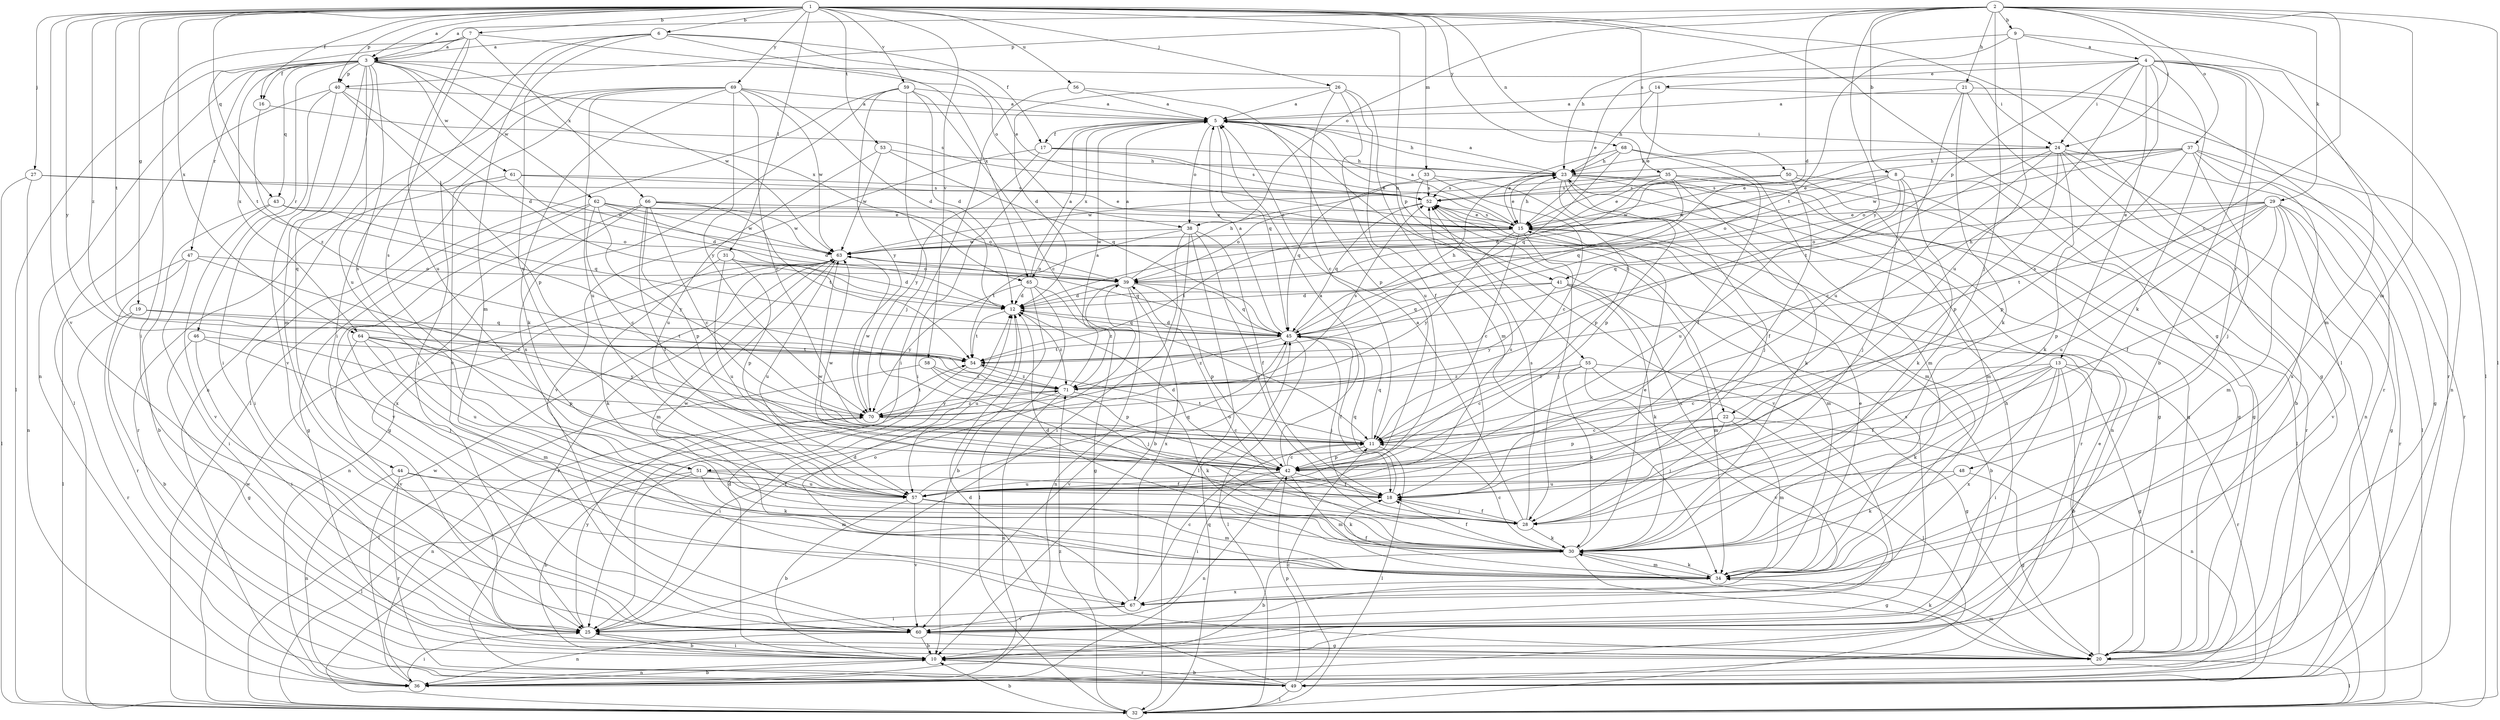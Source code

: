 strict digraph  {
	1 -> 3 [label=a];
	2 -> 3 [label=a];
	6 -> 3 [label=a];
	7 -> 3 [label=a];
	9 -> 4 [label=a];
	14 -> 5 [label=a];
	15 -> 5 [label=a];
	21 -> 5 [label=a];
	23 -> 5 [label=a];
	26 -> 5 [label=a];
	28 -> 5 [label=a];
	39 -> 5 [label=a];
	40 -> 5 [label=a];
	42 -> 5 [label=a];
	45 -> 5 [label=a];
	56 -> 5 [label=a];
	59 -> 5 [label=a];
	65 -> 5 [label=a];
	69 -> 5 [label=a];
	71 -> 5 [label=a];
	1 -> 6 [label=b];
	1 -> 7 [label=b];
	2 -> 8 [label=b];
	2 -> 9 [label=b];
	4 -> 10 [label=b];
	13 -> 10 [label=b];
	19 -> 10 [label=b];
	24 -> 10 [label=b];
	25 -> 10 [label=b];
	30 -> 10 [label=b];
	32 -> 10 [label=b];
	36 -> 10 [label=b];
	38 -> 10 [label=b];
	41 -> 10 [label=b];
	43 -> 10 [label=b];
	49 -> 10 [label=b];
	51 -> 10 [label=b];
	57 -> 10 [label=b];
	60 -> 10 [label=b];
	65 -> 10 [label=b];
	2 -> 11 [label=c];
	13 -> 11 [label=c];
	15 -> 11 [label=c];
	22 -> 11 [label=c];
	24 -> 11 [label=c];
	26 -> 11 [label=c];
	30 -> 11 [label=c];
	33 -> 11 [label=c];
	42 -> 11 [label=c];
	47 -> 11 [label=c];
	49 -> 11 [label=c];
	55 -> 11 [label=c];
	59 -> 11 [label=c];
	62 -> 11 [label=c];
	66 -> 11 [label=c];
	67 -> 11 [label=c];
	69 -> 11 [label=c];
	70 -> 11 [label=c];
	2 -> 12 [label=d];
	10 -> 12 [label=d];
	26 -> 12 [label=d];
	30 -> 12 [label=d];
	31 -> 12 [label=d];
	35 -> 12 [label=d];
	39 -> 12 [label=d];
	40 -> 12 [label=d];
	41 -> 12 [label=d];
	42 -> 12 [label=d];
	45 -> 12 [label=d];
	49 -> 12 [label=d];
	59 -> 12 [label=d];
	61 -> 12 [label=d];
	62 -> 12 [label=d];
	65 -> 12 [label=d];
	67 -> 12 [label=d];
	69 -> 12 [label=d];
	4 -> 13 [label=e];
	4 -> 14 [label=e];
	4 -> 15 [label=e];
	6 -> 15 [label=e];
	14 -> 15 [label=e];
	17 -> 15 [label=e];
	20 -> 15 [label=e];
	23 -> 15 [label=e];
	24 -> 15 [label=e];
	29 -> 15 [label=e];
	30 -> 15 [label=e];
	34 -> 15 [label=e];
	37 -> 15 [label=e];
	43 -> 15 [label=e];
	50 -> 15 [label=e];
	52 -> 15 [label=e];
	61 -> 15 [label=e];
	62 -> 15 [label=e];
	66 -> 15 [label=e];
	68 -> 15 [label=e];
	1 -> 16 [label=f];
	3 -> 16 [label=f];
	5 -> 17 [label=f];
	6 -> 17 [label=f];
	13 -> 18 [label=f];
	26 -> 18 [label=f];
	28 -> 18 [label=f];
	29 -> 18 [label=f];
	30 -> 18 [label=f];
	34 -> 18 [label=f];
	38 -> 18 [label=f];
	42 -> 18 [label=f];
	44 -> 18 [label=f];
	45 -> 18 [label=f];
	50 -> 18 [label=f];
	51 -> 18 [label=f];
	66 -> 18 [label=f];
	68 -> 18 [label=f];
	1 -> 19 [label=g];
	1 -> 20 [label=g];
	8 -> 20 [label=g];
	13 -> 20 [label=g];
	21 -> 20 [label=g];
	23 -> 20 [label=g];
	29 -> 20 [label=g];
	30 -> 20 [label=g];
	35 -> 20 [label=g];
	37 -> 20 [label=g];
	46 -> 20 [label=g];
	48 -> 20 [label=g];
	50 -> 20 [label=g];
	55 -> 20 [label=g];
	60 -> 20 [label=g];
	62 -> 20 [label=g];
	65 -> 20 [label=g];
	66 -> 20 [label=g];
	2 -> 21 [label=h];
	4 -> 22 [label=h];
	5 -> 22 [label=h];
	5 -> 23 [label=h];
	9 -> 23 [label=h];
	14 -> 23 [label=h];
	15 -> 23 [label=h];
	17 -> 23 [label=h];
	24 -> 23 [label=h];
	37 -> 23 [label=h];
	39 -> 23 [label=h];
	45 -> 23 [label=h];
	53 -> 23 [label=h];
	60 -> 23 [label=h];
	68 -> 23 [label=h];
	2 -> 24 [label=i];
	3 -> 24 [label=i];
	4 -> 24 [label=i];
	5 -> 24 [label=i];
	5 -> 25 [label=i];
	6 -> 25 [label=i];
	7 -> 25 [label=i];
	10 -> 25 [label=i];
	13 -> 25 [label=i];
	36 -> 25 [label=i];
	38 -> 25 [label=i];
	40 -> 25 [label=i];
	42 -> 25 [label=i];
	46 -> 25 [label=i];
	47 -> 25 [label=i];
	56 -> 25 [label=i];
	61 -> 25 [label=i];
	67 -> 25 [label=i];
	69 -> 25 [label=i];
	71 -> 25 [label=i];
	1 -> 26 [label=j];
	1 -> 27 [label=j];
	2 -> 28 [label=j];
	8 -> 28 [label=j];
	15 -> 28 [label=j];
	18 -> 28 [label=j];
	22 -> 28 [label=j];
	23 -> 28 [label=j];
	37 -> 28 [label=j];
	38 -> 28 [label=j];
	45 -> 28 [label=j];
	46 -> 28 [label=j];
	58 -> 28 [label=j];
	59 -> 28 [label=j];
	2 -> 29 [label=k];
	4 -> 30 [label=k];
	8 -> 30 [label=k];
	13 -> 30 [label=k];
	20 -> 30 [label=k];
	21 -> 30 [label=k];
	23 -> 30 [label=k];
	24 -> 30 [label=k];
	28 -> 30 [label=k];
	31 -> 30 [label=k];
	34 -> 30 [label=k];
	41 -> 30 [label=k];
	48 -> 30 [label=k];
	51 -> 30 [label=k];
	55 -> 30 [label=k];
	57 -> 30 [label=k];
	69 -> 30 [label=k];
	71 -> 30 [label=k];
	1 -> 31 [label=l];
	1 -> 32 [label=l];
	2 -> 32 [label=l];
	3 -> 32 [label=l];
	9 -> 32 [label=l];
	11 -> 32 [label=l];
	20 -> 32 [label=l];
	23 -> 32 [label=l];
	24 -> 32 [label=l];
	27 -> 32 [label=l];
	38 -> 32 [label=l];
	40 -> 32 [label=l];
	45 -> 32 [label=l];
	47 -> 32 [label=l];
	49 -> 32 [label=l];
	51 -> 32 [label=l];
	54 -> 32 [label=l];
	55 -> 32 [label=l];
	58 -> 32 [label=l];
	59 -> 32 [label=l];
	65 -> 32 [label=l];
	1 -> 33 [label=m];
	2 -> 34 [label=m];
	3 -> 34 [label=m];
	4 -> 34 [label=m];
	6 -> 34 [label=m];
	15 -> 34 [label=m];
	20 -> 34 [label=m];
	22 -> 34 [label=m];
	26 -> 34 [label=m];
	29 -> 34 [label=m];
	30 -> 34 [label=m];
	35 -> 34 [label=m];
	41 -> 34 [label=m];
	42 -> 34 [label=m];
	44 -> 34 [label=m];
	50 -> 34 [label=m];
	57 -> 34 [label=m];
	63 -> 34 [label=m];
	64 -> 34 [label=m];
	68 -> 34 [label=m];
	1 -> 35 [label=n];
	3 -> 36 [label=n];
	10 -> 36 [label=n];
	14 -> 36 [label=n];
	22 -> 36 [label=n];
	23 -> 36 [label=n];
	24 -> 36 [label=n];
	27 -> 36 [label=n];
	39 -> 36 [label=n];
	42 -> 36 [label=n];
	44 -> 36 [label=n];
	60 -> 36 [label=n];
	63 -> 36 [label=n];
	69 -> 36 [label=n];
	70 -> 36 [label=n];
	71 -> 36 [label=n];
	2 -> 37 [label=o];
	2 -> 38 [label=o];
	5 -> 38 [label=o];
	7 -> 38 [label=o];
	8 -> 39 [label=o];
	25 -> 39 [label=o];
	29 -> 39 [label=o];
	30 -> 39 [label=o];
	31 -> 39 [label=o];
	37 -> 39 [label=o];
	43 -> 39 [label=o];
	47 -> 39 [label=o];
	52 -> 39 [label=o];
	62 -> 39 [label=o];
	63 -> 39 [label=o];
	1 -> 40 [label=p];
	2 -> 40 [label=p];
	3 -> 40 [label=p];
	4 -> 41 [label=p];
	5 -> 41 [label=p];
	11 -> 42 [label=p];
	22 -> 42 [label=p];
	23 -> 42 [label=p];
	24 -> 42 [label=p];
	29 -> 42 [label=p];
	31 -> 42 [label=p];
	33 -> 42 [label=p];
	37 -> 42 [label=p];
	39 -> 42 [label=p];
	40 -> 42 [label=p];
	49 -> 42 [label=p];
	56 -> 42 [label=p];
	58 -> 42 [label=p];
	64 -> 42 [label=p];
	66 -> 42 [label=p];
	1 -> 43 [label=q];
	3 -> 43 [label=q];
	3 -> 44 [label=q];
	5 -> 45 [label=q];
	11 -> 45 [label=q];
	12 -> 45 [label=q];
	18 -> 45 [label=q];
	19 -> 45 [label=q];
	29 -> 45 [label=q];
	32 -> 45 [label=q];
	33 -> 45 [label=q];
	35 -> 45 [label=q];
	39 -> 45 [label=q];
	41 -> 45 [label=q];
	43 -> 45 [label=q];
	52 -> 45 [label=q];
	53 -> 45 [label=q];
	57 -> 45 [label=q];
	63 -> 45 [label=q];
	68 -> 45 [label=q];
	3 -> 46 [label=r];
	3 -> 47 [label=r];
	4 -> 48 [label=r];
	4 -> 49 [label=r];
	10 -> 49 [label=r];
	13 -> 49 [label=r];
	19 -> 49 [label=r];
	21 -> 49 [label=r];
	29 -> 49 [label=r];
	35 -> 49 [label=r];
	37 -> 49 [label=r];
	44 -> 49 [label=r];
	47 -> 49 [label=r];
	52 -> 49 [label=r];
	61 -> 49 [label=r];
	63 -> 49 [label=r];
	1 -> 50 [label=s];
	3 -> 51 [label=s];
	4 -> 51 [label=s];
	7 -> 51 [label=s];
	8 -> 52 [label=s];
	15 -> 52 [label=s];
	16 -> 52 [label=s];
	17 -> 52 [label=s];
	23 -> 52 [label=s];
	27 -> 52 [label=s];
	28 -> 52 [label=s];
	33 -> 52 [label=s];
	35 -> 52 [label=s];
	50 -> 52 [label=s];
	57 -> 52 [label=s];
	60 -> 52 [label=s];
	61 -> 52 [label=s];
	67 -> 52 [label=s];
	71 -> 52 [label=s];
	1 -> 53 [label=t];
	1 -> 54 [label=t];
	7 -> 54 [label=t];
	9 -> 54 [label=t];
	11 -> 54 [label=t];
	12 -> 54 [label=t];
	15 -> 54 [label=t];
	19 -> 54 [label=t];
	24 -> 54 [label=t];
	29 -> 54 [label=t];
	38 -> 54 [label=t];
	45 -> 54 [label=t];
	46 -> 54 [label=t];
	64 -> 54 [label=t];
	66 -> 54 [label=t];
	70 -> 54 [label=t];
	1 -> 55 [label=u];
	1 -> 56 [label=u];
	3 -> 57 [label=u];
	6 -> 57 [label=u];
	7 -> 57 [label=u];
	8 -> 57 [label=u];
	9 -> 57 [label=u];
	12 -> 57 [label=u];
	21 -> 57 [label=u];
	26 -> 57 [label=u];
	29 -> 57 [label=u];
	31 -> 57 [label=u];
	42 -> 57 [label=u];
	48 -> 57 [label=u];
	51 -> 57 [label=u];
	53 -> 57 [label=u];
	63 -> 57 [label=u];
	64 -> 57 [label=u];
	69 -> 57 [label=u];
	1 -> 58 [label=v];
	1 -> 59 [label=v];
	1 -> 60 [label=v];
	17 -> 60 [label=v];
	29 -> 60 [label=v];
	33 -> 60 [label=v];
	40 -> 60 [label=v];
	43 -> 60 [label=v];
	45 -> 60 [label=v];
	55 -> 60 [label=v];
	57 -> 60 [label=v];
	62 -> 60 [label=v];
	64 -> 60 [label=v];
	67 -> 60 [label=v];
	69 -> 60 [label=v];
	3 -> 61 [label=w];
	3 -> 62 [label=w];
	3 -> 63 [label=w];
	8 -> 63 [label=w];
	15 -> 63 [label=w];
	18 -> 63 [label=w];
	27 -> 63 [label=w];
	30 -> 63 [label=w];
	32 -> 63 [label=w];
	35 -> 63 [label=w];
	36 -> 63 [label=w];
	37 -> 63 [label=w];
	38 -> 63 [label=w];
	42 -> 63 [label=w];
	50 -> 63 [label=w];
	53 -> 63 [label=w];
	62 -> 63 [label=w];
	66 -> 63 [label=w];
	69 -> 63 [label=w];
	70 -> 63 [label=w];
	1 -> 64 [label=x];
	3 -> 64 [label=x];
	3 -> 65 [label=x];
	5 -> 65 [label=x];
	6 -> 65 [label=x];
	7 -> 66 [label=x];
	13 -> 67 [label=x];
	34 -> 67 [label=x];
	37 -> 67 [label=x];
	39 -> 67 [label=x];
	59 -> 67 [label=x];
	66 -> 67 [label=x];
	1 -> 68 [label=y];
	1 -> 69 [label=y];
	1 -> 70 [label=y];
	2 -> 70 [label=y];
	15 -> 70 [label=y];
	17 -> 70 [label=y];
	25 -> 70 [label=y];
	41 -> 70 [label=y];
	59 -> 70 [label=y];
	62 -> 70 [label=y];
	64 -> 70 [label=y];
	65 -> 70 [label=y];
	69 -> 70 [label=y];
	71 -> 70 [label=y];
	1 -> 71 [label=z];
	12 -> 71 [label=z];
	13 -> 71 [label=z];
	16 -> 71 [label=z];
	32 -> 71 [label=z];
	39 -> 71 [label=z];
	45 -> 71 [label=z];
	54 -> 71 [label=z];
	55 -> 71 [label=z];
	58 -> 71 [label=z];
	70 -> 71 [label=z];
}

